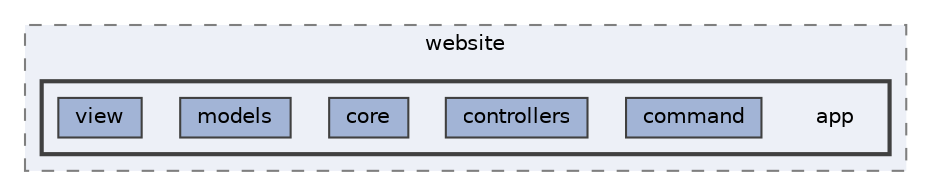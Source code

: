 digraph "dev.sharpishly.com/website/app"
{
 // LATEX_PDF_SIZE
  bgcolor="transparent";
  edge [fontname=Helvetica,fontsize=10,labelfontname=Helvetica,labelfontsize=10];
  node [fontname=Helvetica,fontsize=10,shape=box,height=0.2,width=0.4];
  compound=true
  subgraph clusterdir_ff6f6bce3f2bcf9a6c79877f9e9672f6 {
    graph [ bgcolor="#edf0f7", pencolor="grey50", label="website", fontname=Helvetica,fontsize=10 style="filled,dashed", URL="dir_ff6f6bce3f2bcf9a6c79877f9e9672f6.html",tooltip=""]
  subgraph clusterdir_b1895526a65300df26f9bd846b4bb0e2 {
    graph [ bgcolor="#edf0f7", pencolor="grey25", label="", fontname=Helvetica,fontsize=10 style="filled,bold", URL="dir_b1895526a65300df26f9bd846b4bb0e2.html",tooltip=""]
    dir_b1895526a65300df26f9bd846b4bb0e2 [shape=plaintext, label="app"];
  dir_bb13c3f2b5a12399f8f39e0c51bb2d39 [label="command", fillcolor="#a2b4d6", color="grey25", style="filled", URL="dir_bb13c3f2b5a12399f8f39e0c51bb2d39.html",tooltip=""];
  dir_af749524afe0d6fb82da2b2630b3d22f [label="controllers", fillcolor="#a2b4d6", color="grey25", style="filled", URL="dir_af749524afe0d6fb82da2b2630b3d22f.html",tooltip=""];
  dir_238b585e96bbd939ba3f4dadc5989096 [label="core", fillcolor="#a2b4d6", color="grey25", style="filled", URL="dir_238b585e96bbd939ba3f4dadc5989096.html",tooltip=""];
  dir_fa2e940300cb9433a90f697dcfc0b136 [label="models", fillcolor="#a2b4d6", color="grey25", style="filled", URL="dir_fa2e940300cb9433a90f697dcfc0b136.html",tooltip=""];
  dir_cac59f27fc9e88c8fd0269089287d004 [label="view", fillcolor="#a2b4d6", color="grey25", style="filled", URL="dir_cac59f27fc9e88c8fd0269089287d004.html",tooltip=""];
  }
  }
}
